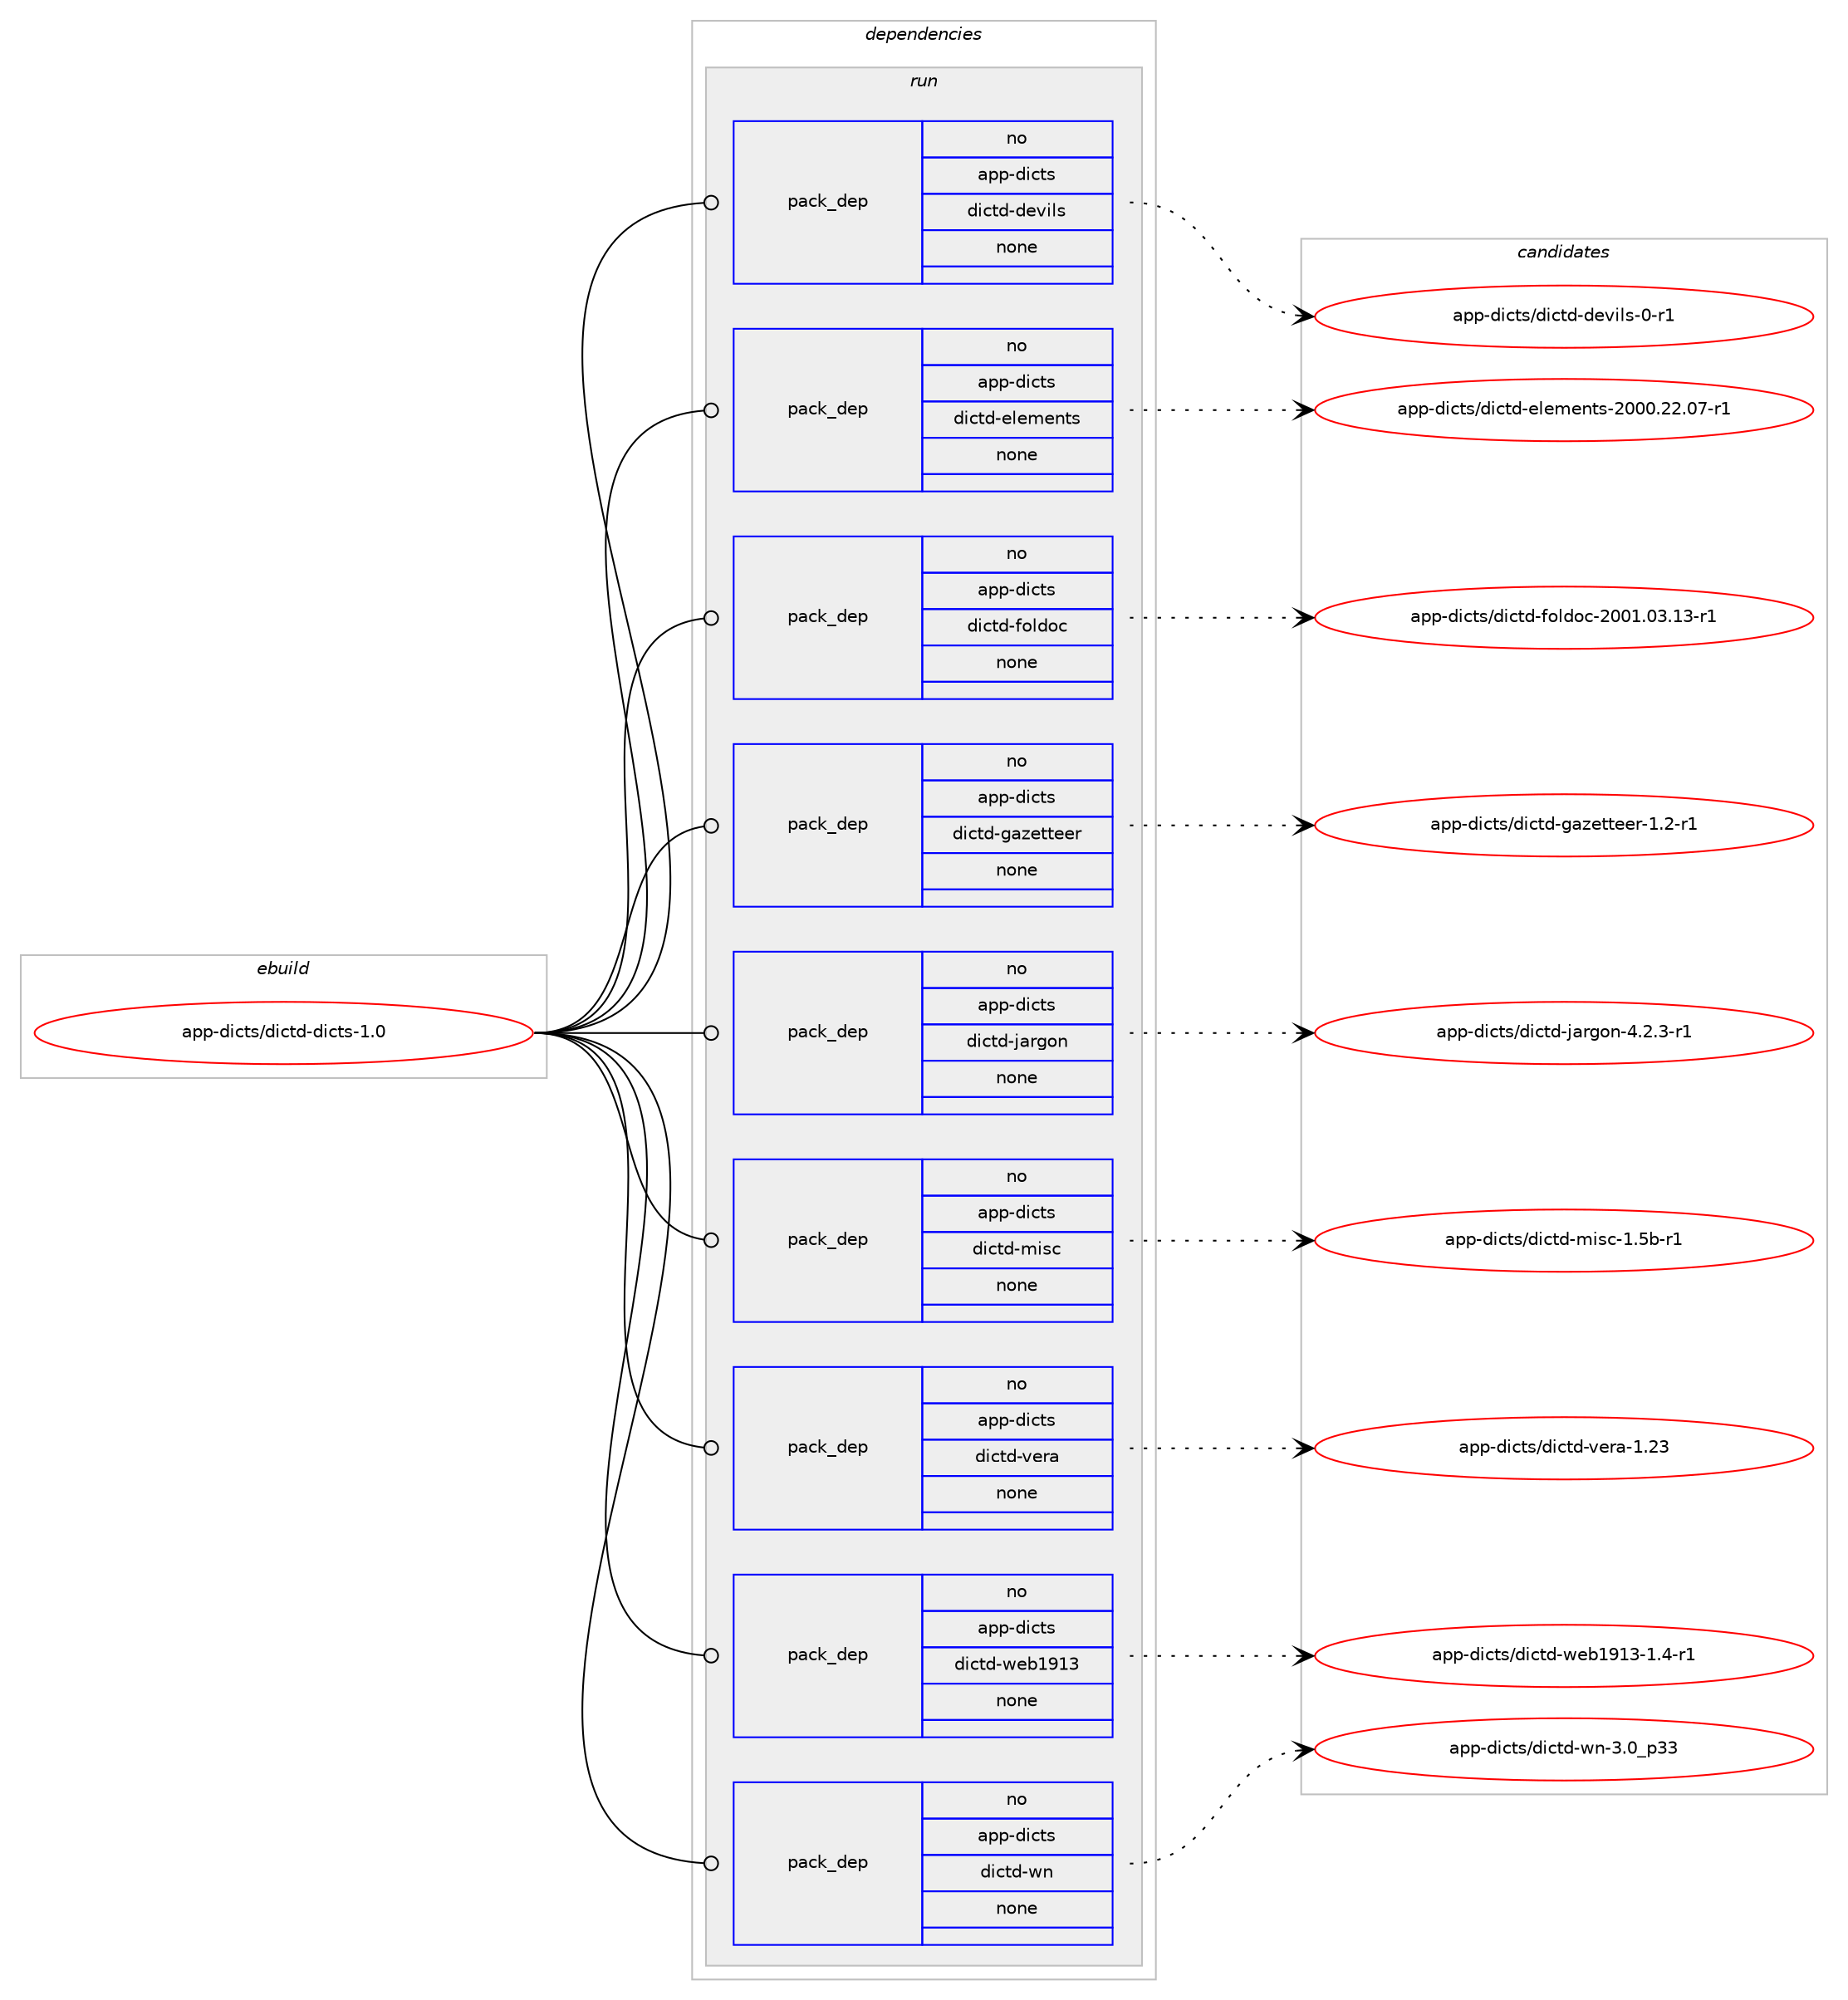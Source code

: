 digraph prolog {

# *************
# Graph options
# *************

newrank=true;
concentrate=true;
compound=true;
graph [rankdir=LR,fontname=Helvetica,fontsize=10,ranksep=1.5];#, ranksep=2.5, nodesep=0.2];
edge  [arrowhead=vee];
node  [fontname=Helvetica,fontsize=10];

# **********
# The ebuild
# **********

subgraph cluster_leftcol {
color=gray;
rank=same;
label=<<i>ebuild</i>>;
id [label="app-dicts/dictd-dicts-1.0", color=red, width=4, href="../app-dicts/dictd-dicts-1.0.svg"];
}

# ****************
# The dependencies
# ****************

subgraph cluster_midcol {
color=gray;
label=<<i>dependencies</i>>;
subgraph cluster_compile {
fillcolor="#eeeeee";
style=filled;
label=<<i>compile</i>>;
}
subgraph cluster_compileandrun {
fillcolor="#eeeeee";
style=filled;
label=<<i>compile and run</i>>;
}
subgraph cluster_run {
fillcolor="#eeeeee";
style=filled;
label=<<i>run</i>>;
subgraph pack909442 {
dependency1277352 [label=<<TABLE BORDER="0" CELLBORDER="1" CELLSPACING="0" CELLPADDING="4" WIDTH="220"><TR><TD ROWSPAN="6" CELLPADDING="30">pack_dep</TD></TR><TR><TD WIDTH="110">no</TD></TR><TR><TD>app-dicts</TD></TR><TR><TD>dictd-devils</TD></TR><TR><TD>none</TD></TR><TR><TD></TD></TR></TABLE>>, shape=none, color=blue];
}
id:e -> dependency1277352:w [weight=20,style="solid",arrowhead="odot"];
subgraph pack909443 {
dependency1277353 [label=<<TABLE BORDER="0" CELLBORDER="1" CELLSPACING="0" CELLPADDING="4" WIDTH="220"><TR><TD ROWSPAN="6" CELLPADDING="30">pack_dep</TD></TR><TR><TD WIDTH="110">no</TD></TR><TR><TD>app-dicts</TD></TR><TR><TD>dictd-elements</TD></TR><TR><TD>none</TD></TR><TR><TD></TD></TR></TABLE>>, shape=none, color=blue];
}
id:e -> dependency1277353:w [weight=20,style="solid",arrowhead="odot"];
subgraph pack909444 {
dependency1277354 [label=<<TABLE BORDER="0" CELLBORDER="1" CELLSPACING="0" CELLPADDING="4" WIDTH="220"><TR><TD ROWSPAN="6" CELLPADDING="30">pack_dep</TD></TR><TR><TD WIDTH="110">no</TD></TR><TR><TD>app-dicts</TD></TR><TR><TD>dictd-foldoc</TD></TR><TR><TD>none</TD></TR><TR><TD></TD></TR></TABLE>>, shape=none, color=blue];
}
id:e -> dependency1277354:w [weight=20,style="solid",arrowhead="odot"];
subgraph pack909445 {
dependency1277355 [label=<<TABLE BORDER="0" CELLBORDER="1" CELLSPACING="0" CELLPADDING="4" WIDTH="220"><TR><TD ROWSPAN="6" CELLPADDING="30">pack_dep</TD></TR><TR><TD WIDTH="110">no</TD></TR><TR><TD>app-dicts</TD></TR><TR><TD>dictd-gazetteer</TD></TR><TR><TD>none</TD></TR><TR><TD></TD></TR></TABLE>>, shape=none, color=blue];
}
id:e -> dependency1277355:w [weight=20,style="solid",arrowhead="odot"];
subgraph pack909446 {
dependency1277356 [label=<<TABLE BORDER="0" CELLBORDER="1" CELLSPACING="0" CELLPADDING="4" WIDTH="220"><TR><TD ROWSPAN="6" CELLPADDING="30">pack_dep</TD></TR><TR><TD WIDTH="110">no</TD></TR><TR><TD>app-dicts</TD></TR><TR><TD>dictd-jargon</TD></TR><TR><TD>none</TD></TR><TR><TD></TD></TR></TABLE>>, shape=none, color=blue];
}
id:e -> dependency1277356:w [weight=20,style="solid",arrowhead="odot"];
subgraph pack909447 {
dependency1277357 [label=<<TABLE BORDER="0" CELLBORDER="1" CELLSPACING="0" CELLPADDING="4" WIDTH="220"><TR><TD ROWSPAN="6" CELLPADDING="30">pack_dep</TD></TR><TR><TD WIDTH="110">no</TD></TR><TR><TD>app-dicts</TD></TR><TR><TD>dictd-misc</TD></TR><TR><TD>none</TD></TR><TR><TD></TD></TR></TABLE>>, shape=none, color=blue];
}
id:e -> dependency1277357:w [weight=20,style="solid",arrowhead="odot"];
subgraph pack909448 {
dependency1277358 [label=<<TABLE BORDER="0" CELLBORDER="1" CELLSPACING="0" CELLPADDING="4" WIDTH="220"><TR><TD ROWSPAN="6" CELLPADDING="30">pack_dep</TD></TR><TR><TD WIDTH="110">no</TD></TR><TR><TD>app-dicts</TD></TR><TR><TD>dictd-vera</TD></TR><TR><TD>none</TD></TR><TR><TD></TD></TR></TABLE>>, shape=none, color=blue];
}
id:e -> dependency1277358:w [weight=20,style="solid",arrowhead="odot"];
subgraph pack909449 {
dependency1277359 [label=<<TABLE BORDER="0" CELLBORDER="1" CELLSPACING="0" CELLPADDING="4" WIDTH="220"><TR><TD ROWSPAN="6" CELLPADDING="30">pack_dep</TD></TR><TR><TD WIDTH="110">no</TD></TR><TR><TD>app-dicts</TD></TR><TR><TD>dictd-web1913</TD></TR><TR><TD>none</TD></TR><TR><TD></TD></TR></TABLE>>, shape=none, color=blue];
}
id:e -> dependency1277359:w [weight=20,style="solid",arrowhead="odot"];
subgraph pack909450 {
dependency1277360 [label=<<TABLE BORDER="0" CELLBORDER="1" CELLSPACING="0" CELLPADDING="4" WIDTH="220"><TR><TD ROWSPAN="6" CELLPADDING="30">pack_dep</TD></TR><TR><TD WIDTH="110">no</TD></TR><TR><TD>app-dicts</TD></TR><TR><TD>dictd-wn</TD></TR><TR><TD>none</TD></TR><TR><TD></TD></TR></TABLE>>, shape=none, color=blue];
}
id:e -> dependency1277360:w [weight=20,style="solid",arrowhead="odot"];
}
}

# **************
# The candidates
# **************

subgraph cluster_choices {
rank=same;
color=gray;
label=<<i>candidates</i>>;

subgraph choice909442 {
color=black;
nodesep=1;
choice97112112451001059911611547100105991161004510010111810510811545484511449 [label="app-dicts/dictd-devils-0-r1", color=red, width=4,href="../app-dicts/dictd-devils-0-r1.svg"];
dependency1277352:e -> choice97112112451001059911611547100105991161004510010111810510811545484511449:w [style=dotted,weight="100"];
}
subgraph choice909443 {
color=black;
nodesep=1;
choice97112112451001059911611547100105991161004510110810110910111011611545504848484650504648554511449 [label="app-dicts/dictd-elements-2000.22.07-r1", color=red, width=4,href="../app-dicts/dictd-elements-2000.22.07-r1.svg"];
dependency1277353:e -> choice97112112451001059911611547100105991161004510110810110910111011611545504848484650504648554511449:w [style=dotted,weight="100"];
}
subgraph choice909444 {
color=black;
nodesep=1;
choice9711211245100105991161154710010599116100451021111081001119945504848494648514649514511449 [label="app-dicts/dictd-foldoc-2001.03.13-r1", color=red, width=4,href="../app-dicts/dictd-foldoc-2001.03.13-r1.svg"];
dependency1277354:e -> choice9711211245100105991161154710010599116100451021111081001119945504848494648514649514511449:w [style=dotted,weight="100"];
}
subgraph choice909445 {
color=black;
nodesep=1;
choice97112112451001059911611547100105991161004510397122101116116101101114454946504511449 [label="app-dicts/dictd-gazetteer-1.2-r1", color=red, width=4,href="../app-dicts/dictd-gazetteer-1.2-r1.svg"];
dependency1277355:e -> choice97112112451001059911611547100105991161004510397122101116116101101114454946504511449:w [style=dotted,weight="100"];
}
subgraph choice909446 {
color=black;
nodesep=1;
choice971121124510010599116115471001059911610045106971141031111104552465046514511449 [label="app-dicts/dictd-jargon-4.2.3-r1", color=red, width=4,href="../app-dicts/dictd-jargon-4.2.3-r1.svg"];
dependency1277356:e -> choice971121124510010599116115471001059911610045106971141031111104552465046514511449:w [style=dotted,weight="100"];
}
subgraph choice909447 {
color=black;
nodesep=1;
choice9711211245100105991161154710010599116100451091051159945494653984511449 [label="app-dicts/dictd-misc-1.5b-r1", color=red, width=4,href="../app-dicts/dictd-misc-1.5b-r1.svg"];
dependency1277357:e -> choice9711211245100105991161154710010599116100451091051159945494653984511449:w [style=dotted,weight="100"];
}
subgraph choice909448 {
color=black;
nodesep=1;
choice971121124510010599116115471001059911610045118101114974549465051 [label="app-dicts/dictd-vera-1.23", color=red, width=4,href="../app-dicts/dictd-vera-1.23.svg"];
dependency1277358:e -> choice971121124510010599116115471001059911610045118101114974549465051:w [style=dotted,weight="100"];
}
subgraph choice909449 {
color=black;
nodesep=1;
choice9711211245100105991161154710010599116100451191019849574951454946524511449 [label="app-dicts/dictd-web1913-1.4-r1", color=red, width=4,href="../app-dicts/dictd-web1913-1.4-r1.svg"];
dependency1277359:e -> choice9711211245100105991161154710010599116100451191019849574951454946524511449:w [style=dotted,weight="100"];
}
subgraph choice909450 {
color=black;
nodesep=1;
choice97112112451001059911611547100105991161004511911045514648951125151 [label="app-dicts/dictd-wn-3.0_p33", color=red, width=4,href="../app-dicts/dictd-wn-3.0_p33.svg"];
dependency1277360:e -> choice97112112451001059911611547100105991161004511911045514648951125151:w [style=dotted,weight="100"];
}
}

}

